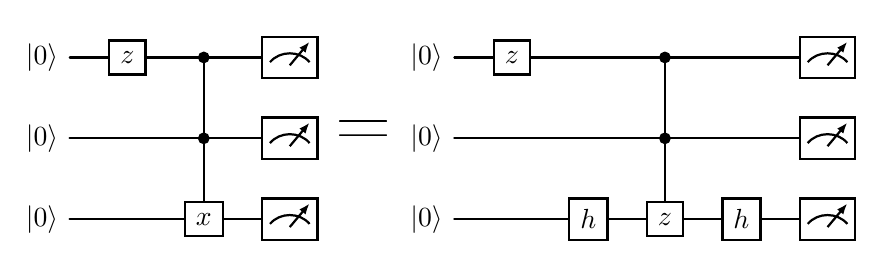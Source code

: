 \documentclass[border=6pt]{standalone}
\usepackage[utf8]{inputenc}
\usepackage[T1]{fontenc}
\usepackage{tikz}
\usetikzlibrary{quantikz2}
\begin{document}\begin{quantikz}
	\lstick{\ket{0}}	&	\gate{z}	&	\ctrl{2}	&	\meter{}\\
	\lstick{\ket{0}}	&	\qw	&	\ctrl{1}	&	\meter{}\\
	\lstick{\ket{0}}	&	\qw	&	\gate{x}	&	\meter{}
\end{quantikz}
{\Huge{\textbf{=}}}
\begin{quantikz}
	\lstick{\ket{0}}	&	\gate{z}	&	\qw	&	\ctrl{2}	&	\qw	&	\meter{}\\
	\lstick{\ket{0}}	&	\qw	&	\qw	&	\ctrl{1}	&	\qw	&	\meter{}\\
	\lstick{\ket{0}}	&	\qw	&	\gate{h}	&	\gate{z}	&	\gate{h}	&	\meter{}
\end{quantikz}
\end{document}